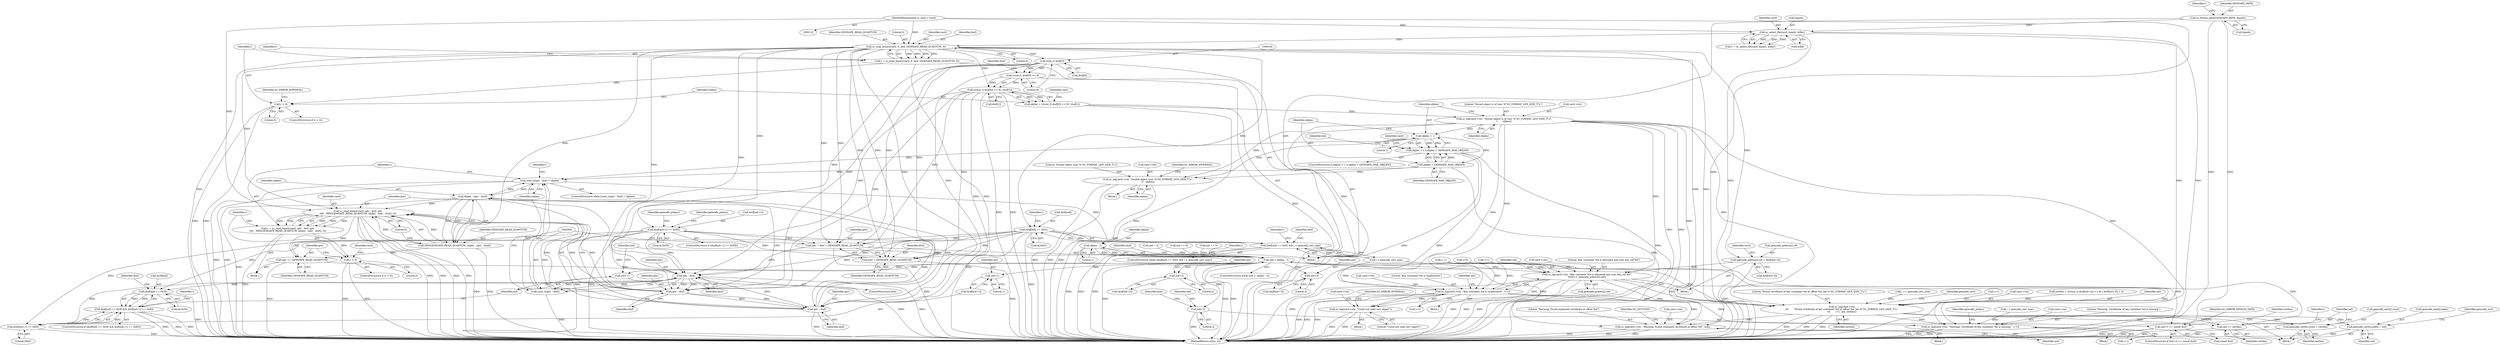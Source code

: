digraph "0_OpenSC_360e95d45ac4123255a4c796db96337f332160ad#diff-d643a0fa169471dbf2912f4866dc49c5_5@pointer" {
"1000148" [label="(Call,sc_read_binary(card, 0, ibuf, GEMSAFE_READ_QUANTUM, 0))"];
"1000131" [label="(Call,sc_select_file(card, &path, &file))"];
"1000111" [label="(MethodParameterIn,sc_card_t *card)"];
"1000125" [label="(Call,sc_format_path(GEMSAFE_PATH, &path))"];
"1000146" [label="(Call,r = sc_read_binary(card, 0, ibuf, GEMSAFE_READ_QUANTUM, 0))"];
"1000155" [label="(Call,r < 0)"];
"1000164" [label="(Call,(size_t) ibuf[0])"];
"1000163" [label="(Call,((size_t) ibuf[0]) << 8)"];
"1000162" [label="(Call,(((size_t) ibuf[0]) << 8) | ibuf[1])"];
"1000160" [label="(Call,objlen = (((size_t) ibuf[0]) << 8) | ibuf[1])"];
"1000173" [label="(Call,sc_log(card->ctx, \"Stored object is of size: %\"SC_FORMAT_LEN_SIZE_T\"u\",\n\t       objlen))"];
"1000181" [label="(Call,objlen < 1)"];
"1000180" [label="(Call,objlen < 1 || objlen > GEMSAFE_MAX_OBJLEN)"];
"1000184" [label="(Call,objlen > GEMSAFE_MAX_OBJLEN)"];
"1000188" [label="(Call,sc_log(card->ctx, \"Invalid object size: %\"SC_FORMAT_LEN_SIZE_T\"u\",\n\t\t   objlen))"];
"1000302" [label="(Call,(size_t)(iptr - ibuf) < objlen)"];
"1000320" [label="(Call,objlen - (iptr - ibuf))"];
"1000312" [label="(Call,sc_read_binary(card, iptr - ibuf, iptr,\n\t\t\t\t   MIN(GEMSAFE_READ_QUANTUM, objlen - (iptr - ibuf)), 0))"];
"1000310" [label="(Call,r = sc_read_binary(card, iptr - ibuf, iptr,\n\t\t\t\t   MIN(GEMSAFE_READ_QUANTUM, objlen - (iptr - ibuf)), 0))"];
"1000327" [label="(Call,r < 0)"];
"1000338" [label="(Call,iptr += GEMSAFE_READ_QUANTUM)"];
"1000305" [label="(Call,iptr - ibuf)"];
"1000303" [label="(Call,(size_t)(iptr - ibuf))"];
"1000314" [label="(Call,iptr - ibuf)"];
"1000322" [label="(Call,iptr - ibuf)"];
"1000353" [label="(Call,ibuf[ind] == 0x30)"];
"1000352" [label="(Call,ibuf[ind] == 0x30 && ibuf[ind+1] == 0x82)"];
"1000358" [label="(Call,ibuf[ind+1] == 0x82)"];
"1000318" [label="(Call,MIN(GEMSAFE_READ_QUANTUM, objlen - (iptr - ibuf)))"];
"1000347" [label="(Call,objlen - 1)"];
"1000345" [label="(Call,ind < objlen - 1)"];
"1000361" [label="(Call,ind+1)"];
"1000385" [label="(Call,sc_log(card->ctx, \"Warning: Found orphaned certificate at offset %d\", ind))"];
"1000394" [label="(Call,ind+3 >= sizeof ibuf)"];
"1000395" [label="(Call,ind+3)"];
"1000411" [label="(Call,ind+2)"];
"1000417" [label="(Call,ind+3)"];
"1000421" [label="(Call,sc_log(card->ctx,\n\t\t\t       \"Found certificate of key container %d at offset %d, len %\"SC_FORMAT_LEN_SIZE_T\"u\",\n\t\t\t       i+1, ind, certlen))"];
"1000431" [label="(Call,gemsafe_cert[i].index = ind)"];
"1000438" [label="(Call,gemsafe_cert[i].count = certlen)"];
"1000445" [label="(Call,ind += certlen)"];
"1000467" [label="(Call,sc_log(card->ctx, \"Warning: Certificate of key container %d is missing\", i+1))"];
"1000451" [label="(Call,ind++)"];
"1000230" [label="(Call,sc_log(card->ctx, \"Key container %d is allocated and uses key_ref %d\",\n\t\t\t\t\ti+1, gemsafe_prkeys[i].ref))"];
"1000262" [label="(Call,sc_log(card->ctx, \"Key container %d is unallocated\", i+1))"];
"1000331" [label="(Call,sc_log(card->ctx, \"Could not read cert object\"))"];
"1000296" [label="(Call,iptr = ibuf + GEMSAFE_READ_QUANTUM)"];
"1000298" [label="(Call,ibuf + GEMSAFE_READ_QUANTUM)"];
"1000201" [label="(Call,ibuf[ind] == 0x01)"];
"1000200" [label="(Call,ibuf[ind] == 0x01 && i < gemsafe_cert_max)"];
"1000211" [label="(Call,ibuf[ind+1] == 0xFE)"];
"1000219" [label="(Call,gemsafe_prkeys[i].ref = ibuf[ind+4])"];
"1000309" [label="(Block,)"];
"1000360" [label="(Identifier,ibuf)"];
"1000438" [label="(Call,gemsafe_cert[i].count = certlen)"];
"1000146" [label="(Call,r = sc_read_binary(card, 0, ibuf, GEMSAFE_READ_QUANTUM, 0))"];
"1000339" [label="(Identifier,iptr)"];
"1000311" [label="(Identifier,r)"];
"1000386" [label="(Call,card->ctx)"];
"1000333" [label="(Identifier,card)"];
"1000332" [label="(Call,card->ctx)"];
"1000417" [label="(Call,ind+3)"];
"1000413" [label="(Literal,2)"];
"1000193" [label="(Identifier,objlen)"];
"1000183" [label="(Literal,1)"];
"1000186" [label="(Identifier,GEMSAFE_MAX_OBJLEN)"];
"1000335" [label="(Literal,\"Could not read cert object\")"];
"1000419" [label="(Literal,3)"];
"1000170" [label="(Call,ibuf[1])"];
"1000422" [label="(Call,card->ctx)"];
"1000234" [label="(Literal,\"Key container %d is allocated and uses key_ref %d\")"];
"1000150" [label="(Literal,0)"];
"1000330" [label="(Block,)"];
"1000364" [label="(Literal,0x82)"];
"1000163" [label="(Call,((size_t) ibuf[0]) << 8)"];
"1000271" [label="(Identifier,ind)"];
"1000318" [label="(Call,MIN(GEMSAFE_READ_QUANTUM, objlen - (iptr - ibuf)))"];
"1000346" [label="(Identifier,ind)"];
"1000166" [label="(Call,ibuf[0])"];
"1000181" [label="(Call,objlen < 1)"];
"1000331" [label="(Call,sc_log(card->ctx, \"Could not read cert object\"))"];
"1000190" [label="(Identifier,card)"];
"1000159" [label="(Identifier,SC_ERROR_INTERNAL)"];
"1000403" [label="(Identifier,certlen)"];
"1000263" [label="(Call,card->ctx)"];
"1000225" [label="(Call,ibuf[ind+4])"];
"1000362" [label="(Identifier,ind)"];
"1000188" [label="(Call,sc_log(card->ctx, \"Invalid object size: %\"SC_FORMAT_LEN_SIZE_T\"u\",\n\t\t   objlen))"];
"1000112" [label="(Block,)"];
"1000351" [label="(ControlStructure,if (ibuf[ind] == 0x30 && ibuf[ind+1] == 0x82))"];
"1000447" [label="(Identifier,certlen)"];
"1000213" [label="(Identifier,ibuf)"];
"1000207" [label="(Identifier,i)"];
"1000251" [label="(Identifier,gemsafe_prkeys)"];
"1000179" [label="(ControlStructure,if (objlen < 1 || objlen > GEMSAFE_MAX_OBJLEN))"];
"1000205" [label="(Literal,0x01)"];
"1000431" [label="(Call,gemsafe_cert[i].index = ind)"];
"1000202" [label="(Call,ibuf[ind])"];
"1000201" [label="(Call,ibuf[ind] == 0x01)"];
"1000133" [label="(Call,&path)"];
"1000154" [label="(ControlStructure,if (r < 0))"];
"1000421" [label="(Call,sc_log(card->ctx,\n\t\t\t       \"Found certificate of key container %d at offset %d, len %\"SC_FORMAT_LEN_SIZE_T\"u\",\n\t\t\t       i+1, ind, certlen))"];
"1000439" [label="(Call,gemsafe_cert[i].count)"];
"1000347" [label="(Call,objlen - 1)"];
"1000219" [label="(Call,gemsafe_prkeys[i].ref = ibuf[ind+4])"];
"1000130" [label="(Identifier,r)"];
"1000192" [label="(Literal,\"Invalid object size: %\"SC_FORMAT_LEN_SIZE_T\"u\")"];
"1000418" [label="(Identifier,ind)"];
"1000491" [label="(MethodReturn,static int)"];
"1000472" [label="(Call,i+1)"];
"1000277" [label="(Identifier,i)"];
"1000455" [label="(Identifier,i)"];
"1000326" [label="(ControlStructure,if (r < 0))"];
"1000398" [label="(Call,sizeof ibuf)"];
"1000322" [label="(Call,iptr - ibuf)"];
"1000212" [label="(Call,ibuf[ind+1])"];
"1000189" [label="(Call,card->ctx)"];
"1000393" [label="(ControlStructure,if (ind+3 >= sizeof ibuf))"];
"1000222" [label="(Identifier,gemsafe_prkeys)"];
"1000352" [label="(Call,ibuf[ind] == 0x30 && ibuf[ind+1] == 0x82)"];
"1000315" [label="(Identifier,iptr)"];
"1000296" [label="(Call,iptr = ibuf + GEMSAFE_READ_QUANTUM)"];
"1000445" [label="(Call,ind += certlen)"];
"1000175" [label="(Identifier,card)"];
"1000164" [label="(Call,(size_t) ibuf[0])"];
"1000338" [label="(Call,iptr += GEMSAFE_READ_QUANTUM)"];
"1000355" [label="(Identifier,ibuf)"];
"1000206" [label="(Call,i < gemsafe_cert_max)"];
"1000305" [label="(Call,iptr - ibuf)"];
"1000273" [label="(Call,i++)"];
"1000147" [label="(Identifier,r)"];
"1000451" [label="(Call,ind++)"];
"1000230" [label="(Call,sc_log(card->ctx, \"Key container %d is allocated and uses key_ref %d\",\n\t\t\t\t\ti+1, gemsafe_prkeys[i].ref))"];
"1000297" [label="(Identifier,iptr)"];
"1000415" [label="(Call,ibuf[ind+3])"];
"1000312" [label="(Call,sc_read_binary(card, iptr - ibuf, iptr,\n\t\t\t\t   MIN(GEMSAFE_READ_QUANTUM, objlen - (iptr - ibuf)), 0))"];
"1000359" [label="(Call,ibuf[ind+1])"];
"1000196" [label="(Call,ind = 2)"];
"1000411" [label="(Call,ind+2)"];
"1000394" [label="(Call,ind+3 >= sizeof ibuf)"];
"1000157" [label="(Literal,0)"];
"1000402" [label="(Call,certlen = ((((size_t) ibuf[ind+2]) << 8) | ibuf[ind+3]) + 4)"];
"1000363" [label="(Literal,1)"];
"1000450" [label="(ControlStructure,else)"];
"1000211" [label="(Call,ibuf[ind+1] == 0xFE)"];
"1000153" [label="(Literal,0)"];
"1000349" [label="(Literal,1)"];
"1000173" [label="(Call,sc_log(card->ctx, \"Stored object is of size: %\"SC_FORMAT_LEN_SIZE_T\"u\",\n\t       objlen))"];
"1000156" [label="(Identifier,r)"];
"1000429" [label="(Identifier,ind)"];
"1000316" [label="(Identifier,ibuf)"];
"1000262" [label="(Call,sc_log(card->ctx, \"Key container %d is unallocated\", i+1))"];
"1000210" [label="(ControlStructure,if (ibuf[ind+1] == 0xFE))"];
"1000182" [label="(Identifier,objlen)"];
"1000187" [label="(Block,)"];
"1000270" [label="(Call,ind += 8)"];
"1000131" [label="(Call,sc_select_file(card, &path, &file))"];
"1000302" [label="(Call,(size_t)(iptr - ibuf) < objlen)"];
"1000327" [label="(Call,r < 0)"];
"1000344" [label="(ControlStructure,while (ind < objlen - 1))"];
"1000185" [label="(Identifier,objlen)"];
"1000200" [label="(Call,ibuf[ind] == 0x01 && i < gemsafe_cert_max)"];
"1000232" [label="(Identifier,card)"];
"1000235" [label="(Call,i+1)"];
"1000161" [label="(Identifier,objlen)"];
"1000340" [label="(Identifier,GEMSAFE_READ_QUANTUM)"];
"1000354" [label="(Call,ibuf[ind])"];
"1000303" [label="(Call,(size_t)(iptr - ibuf))"];
"1000342" [label="(Identifier,i)"];
"1000319" [label="(Identifier,GEMSAFE_READ_QUANTUM)"];
"1000199" [label="(ControlStructure,while (ibuf[ind] == 0x01 && i < gemsafe_cert_max))"];
"1000155" [label="(Call,r < 0)"];
"1000122" [label="(Call,i=0)"];
"1000247" [label="(Block,)"];
"1000162" [label="(Call,(((size_t) ibuf[0]) << 8) | ibuf[1])"];
"1000425" [label="(Literal,\"Found certificate of key container %d at offset %d, len %\"SC_FORMAT_LEN_SIZE_T\"u\")"];
"1000218" [label="(Block,)"];
"1000177" [label="(Literal,\"Stored object is of size: %\"SC_FORMAT_LEN_SIZE_T\"u\")"];
"1000381" [label="(Call,i == gemsafe_cert_max)"];
"1000399" [label="(Identifier,ibuf)"];
"1000357" [label="(Literal,0x30)"];
"1000184" [label="(Call,objlen > GEMSAFE_MAX_OBJLEN)"];
"1000111" [label="(MethodParameterIn,sc_card_t *card)"];
"1000395" [label="(Call,ind+3)"];
"1000195" [label="(Identifier,SC_ERROR_INTERNAL)"];
"1000314" [label="(Call,iptr - ibuf)"];
"1000174" [label="(Call,card->ctx)"];
"1000308" [label="(Identifier,objlen)"];
"1000324" [label="(Identifier,ibuf)"];
"1000452" [label="(Identifier,ind)"];
"1000432" [label="(Call,gemsafe_cert[i].index)"];
"1000358" [label="(Call,ibuf[ind+1] == 0x82)"];
"1000437" [label="(Identifier,ind)"];
"1000267" [label="(Call,i+1)"];
"1000466" [label="(Block,)"];
"1000298" [label="(Call,ibuf + GEMSAFE_READ_QUANTUM)"];
"1000171" [label="(Identifier,ibuf)"];
"1000397" [label="(Literal,3)"];
"1000238" [label="(Call,gemsafe_prkeys[i].ref)"];
"1000323" [label="(Identifier,iptr)"];
"1000365" [label="(Block,)"];
"1000149" [label="(Identifier,card)"];
"1000151" [label="(Identifier,ibuf)"];
"1000129" [label="(Call,r = sc_select_file(card, &path, &file))"];
"1000313" [label="(Identifier,card)"];
"1000361" [label="(Call,ind+1)"];
"1000160" [label="(Call,objlen = (((size_t) ibuf[0]) << 8) | ibuf[1])"];
"1000369" [label="(Identifier,i)"];
"1000266" [label="(Literal,\"Key container %d is unallocated\")"];
"1000389" [label="(Literal,\"Warning: Found orphaned certificate at offset %d\")"];
"1000446" [label="(Identifier,ind)"];
"1000300" [label="(Identifier,GEMSAFE_READ_QUANTUM)"];
"1000317" [label="(Identifier,iptr)"];
"1000348" [label="(Identifier,objlen)"];
"1000329" [label="(Literal,0)"];
"1000353" [label="(Call,ibuf[ind] == 0x30)"];
"1000444" [label="(Identifier,certlen)"];
"1000244" [label="(Identifier,ind)"];
"1000320" [label="(Call,objlen - (iptr - ibuf))"];
"1000467" [label="(Call,sc_log(card->ctx, \"Warning: Certificate of key container %d is missing\", i+1))"];
"1000197" [label="(Identifier,ind)"];
"1000306" [label="(Identifier,iptr)"];
"1000434" [label="(Identifier,gemsafe_cert)"];
"1000385" [label="(Call,sc_log(card->ctx, \"Warning: Found orphaned certificate at offset %d\", ind))"];
"1000152" [label="(Identifier,GEMSAFE_READ_QUANTUM)"];
"1000126" [label="(Identifier,GEMSAFE_PATH)"];
"1000299" [label="(Identifier,ibuf)"];
"1000243" [label="(Call,ind += 9)"];
"1000325" [label="(Literal,0)"];
"1000180" [label="(Call,objlen < 1 || objlen > GEMSAFE_MAX_OBJLEN)"];
"1000127" [label="(Call,&path)"];
"1000321" [label="(Identifier,objlen)"];
"1000148" [label="(Call,sc_read_binary(card, 0, ibuf, GEMSAFE_READ_QUANTUM, 0))"];
"1000125" [label="(Call,sc_format_path(GEMSAFE_PATH, &path))"];
"1000132" [label="(Identifier,card)"];
"1000401" [label="(Identifier,SC_ERROR_INVALID_DATA)"];
"1000478" [label="(Identifier,gemsafe_prkeys)"];
"1000135" [label="(Call,&file)"];
"1000384" [label="(Block,)"];
"1000178" [label="(Identifier,objlen)"];
"1000396" [label="(Identifier,ind)"];
"1000449" [label="(Identifier,i)"];
"1000220" [label="(Call,gemsafe_prkeys[i].ref)"];
"1000390" [label="(Identifier,ind)"];
"1000454" [label="(Call,i < gemsafe_cert_max)"];
"1000441" [label="(Identifier,gemsafe_cert)"];
"1000307" [label="(Identifier,ibuf)"];
"1000328" [label="(Identifier,r)"];
"1000468" [label="(Call,card->ctx)"];
"1000169" [label="(Literal,8)"];
"1000301" [label="(ControlStructure,while ((size_t)(iptr - ibuf) < objlen))"];
"1000426" [label="(Call,i+1)"];
"1000231" [label="(Call,card->ctx)"];
"1000430" [label="(Identifier,certlen)"];
"1000471" [label="(Literal,\"Warning: Certificate of key container %d is missing\")"];
"1000337" [label="(Identifier,SC_ERROR_INTERNAL)"];
"1000310" [label="(Call,r = sc_read_binary(card, iptr - ibuf, iptr,\n\t\t\t\t   MIN(GEMSAFE_READ_QUANTUM, objlen - (iptr - ibuf)), 0))"];
"1000409" [label="(Call,ibuf[ind+2])"];
"1000345" [label="(Call,ind < objlen - 1)"];
"1000392" [label="(Identifier,SC_SUCCESS)"];
"1000217" [label="(Literal,0xFE)"];
"1000412" [label="(Identifier,ind)"];
"1000148" -> "1000146"  [label="AST: "];
"1000148" -> "1000153"  [label="CFG: "];
"1000149" -> "1000148"  [label="AST: "];
"1000150" -> "1000148"  [label="AST: "];
"1000151" -> "1000148"  [label="AST: "];
"1000152" -> "1000148"  [label="AST: "];
"1000153" -> "1000148"  [label="AST: "];
"1000146" -> "1000148"  [label="CFG: "];
"1000148" -> "1000491"  [label="DDG: "];
"1000148" -> "1000491"  [label="DDG: "];
"1000148" -> "1000491"  [label="DDG: "];
"1000148" -> "1000146"  [label="DDG: "];
"1000148" -> "1000146"  [label="DDG: "];
"1000148" -> "1000146"  [label="DDG: "];
"1000148" -> "1000146"  [label="DDG: "];
"1000131" -> "1000148"  [label="DDG: "];
"1000111" -> "1000148"  [label="DDG: "];
"1000148" -> "1000164"  [label="DDG: "];
"1000148" -> "1000162"  [label="DDG: "];
"1000148" -> "1000201"  [label="DDG: "];
"1000148" -> "1000211"  [label="DDG: "];
"1000148" -> "1000219"  [label="DDG: "];
"1000148" -> "1000296"  [label="DDG: "];
"1000148" -> "1000296"  [label="DDG: "];
"1000148" -> "1000298"  [label="DDG: "];
"1000148" -> "1000298"  [label="DDG: "];
"1000148" -> "1000305"  [label="DDG: "];
"1000148" -> "1000312"  [label="DDG: "];
"1000148" -> "1000314"  [label="DDG: "];
"1000148" -> "1000318"  [label="DDG: "];
"1000148" -> "1000322"  [label="DDG: "];
"1000131" -> "1000129"  [label="AST: "];
"1000131" -> "1000135"  [label="CFG: "];
"1000132" -> "1000131"  [label="AST: "];
"1000133" -> "1000131"  [label="AST: "];
"1000135" -> "1000131"  [label="AST: "];
"1000129" -> "1000131"  [label="CFG: "];
"1000131" -> "1000491"  [label="DDG: "];
"1000131" -> "1000491"  [label="DDG: "];
"1000131" -> "1000491"  [label="DDG: "];
"1000131" -> "1000129"  [label="DDG: "];
"1000131" -> "1000129"  [label="DDG: "];
"1000131" -> "1000129"  [label="DDG: "];
"1000111" -> "1000131"  [label="DDG: "];
"1000125" -> "1000131"  [label="DDG: "];
"1000111" -> "1000110"  [label="AST: "];
"1000111" -> "1000491"  [label="DDG: "];
"1000111" -> "1000312"  [label="DDG: "];
"1000125" -> "1000112"  [label="AST: "];
"1000125" -> "1000127"  [label="CFG: "];
"1000126" -> "1000125"  [label="AST: "];
"1000127" -> "1000125"  [label="AST: "];
"1000130" -> "1000125"  [label="CFG: "];
"1000125" -> "1000491"  [label="DDG: "];
"1000125" -> "1000491"  [label="DDG: "];
"1000146" -> "1000112"  [label="AST: "];
"1000147" -> "1000146"  [label="AST: "];
"1000156" -> "1000146"  [label="CFG: "];
"1000146" -> "1000491"  [label="DDG: "];
"1000146" -> "1000155"  [label="DDG: "];
"1000155" -> "1000154"  [label="AST: "];
"1000155" -> "1000157"  [label="CFG: "];
"1000156" -> "1000155"  [label="AST: "];
"1000157" -> "1000155"  [label="AST: "];
"1000159" -> "1000155"  [label="CFG: "];
"1000161" -> "1000155"  [label="CFG: "];
"1000155" -> "1000491"  [label="DDG: "];
"1000155" -> "1000491"  [label="DDG: "];
"1000164" -> "1000163"  [label="AST: "];
"1000164" -> "1000166"  [label="CFG: "];
"1000165" -> "1000164"  [label="AST: "];
"1000166" -> "1000164"  [label="AST: "];
"1000169" -> "1000164"  [label="CFG: "];
"1000164" -> "1000491"  [label="DDG: "];
"1000164" -> "1000163"  [label="DDG: "];
"1000164" -> "1000296"  [label="DDG: "];
"1000164" -> "1000298"  [label="DDG: "];
"1000164" -> "1000305"  [label="DDG: "];
"1000164" -> "1000314"  [label="DDG: "];
"1000164" -> "1000322"  [label="DDG: "];
"1000163" -> "1000162"  [label="AST: "];
"1000163" -> "1000169"  [label="CFG: "];
"1000169" -> "1000163"  [label="AST: "];
"1000171" -> "1000163"  [label="CFG: "];
"1000163" -> "1000491"  [label="DDG: "];
"1000163" -> "1000162"  [label="DDG: "];
"1000163" -> "1000162"  [label="DDG: "];
"1000162" -> "1000160"  [label="AST: "];
"1000162" -> "1000170"  [label="CFG: "];
"1000170" -> "1000162"  [label="AST: "];
"1000160" -> "1000162"  [label="CFG: "];
"1000162" -> "1000491"  [label="DDG: "];
"1000162" -> "1000491"  [label="DDG: "];
"1000162" -> "1000160"  [label="DDG: "];
"1000162" -> "1000160"  [label="DDG: "];
"1000162" -> "1000296"  [label="DDG: "];
"1000162" -> "1000298"  [label="DDG: "];
"1000162" -> "1000305"  [label="DDG: "];
"1000162" -> "1000314"  [label="DDG: "];
"1000162" -> "1000322"  [label="DDG: "];
"1000160" -> "1000112"  [label="AST: "];
"1000161" -> "1000160"  [label="AST: "];
"1000175" -> "1000160"  [label="CFG: "];
"1000160" -> "1000491"  [label="DDG: "];
"1000160" -> "1000173"  [label="DDG: "];
"1000173" -> "1000112"  [label="AST: "];
"1000173" -> "1000178"  [label="CFG: "];
"1000174" -> "1000173"  [label="AST: "];
"1000177" -> "1000173"  [label="AST: "];
"1000178" -> "1000173"  [label="AST: "];
"1000182" -> "1000173"  [label="CFG: "];
"1000173" -> "1000491"  [label="DDG: "];
"1000173" -> "1000491"  [label="DDG: "];
"1000173" -> "1000181"  [label="DDG: "];
"1000173" -> "1000188"  [label="DDG: "];
"1000173" -> "1000230"  [label="DDG: "];
"1000173" -> "1000262"  [label="DDG: "];
"1000173" -> "1000331"  [label="DDG: "];
"1000173" -> "1000385"  [label="DDG: "];
"1000173" -> "1000421"  [label="DDG: "];
"1000173" -> "1000467"  [label="DDG: "];
"1000181" -> "1000180"  [label="AST: "];
"1000181" -> "1000183"  [label="CFG: "];
"1000182" -> "1000181"  [label="AST: "];
"1000183" -> "1000181"  [label="AST: "];
"1000185" -> "1000181"  [label="CFG: "];
"1000180" -> "1000181"  [label="CFG: "];
"1000181" -> "1000180"  [label="DDG: "];
"1000181" -> "1000180"  [label="DDG: "];
"1000181" -> "1000184"  [label="DDG: "];
"1000181" -> "1000188"  [label="DDG: "];
"1000181" -> "1000302"  [label="DDG: "];
"1000180" -> "1000179"  [label="AST: "];
"1000180" -> "1000184"  [label="CFG: "];
"1000184" -> "1000180"  [label="AST: "];
"1000190" -> "1000180"  [label="CFG: "];
"1000197" -> "1000180"  [label="CFG: "];
"1000180" -> "1000491"  [label="DDG: "];
"1000180" -> "1000491"  [label="DDG: "];
"1000180" -> "1000491"  [label="DDG: "];
"1000184" -> "1000180"  [label="DDG: "];
"1000184" -> "1000180"  [label="DDG: "];
"1000184" -> "1000186"  [label="CFG: "];
"1000185" -> "1000184"  [label="AST: "];
"1000186" -> "1000184"  [label="AST: "];
"1000184" -> "1000491"  [label="DDG: "];
"1000184" -> "1000188"  [label="DDG: "];
"1000184" -> "1000302"  [label="DDG: "];
"1000188" -> "1000187"  [label="AST: "];
"1000188" -> "1000193"  [label="CFG: "];
"1000189" -> "1000188"  [label="AST: "];
"1000192" -> "1000188"  [label="AST: "];
"1000193" -> "1000188"  [label="AST: "];
"1000195" -> "1000188"  [label="CFG: "];
"1000188" -> "1000491"  [label="DDG: "];
"1000188" -> "1000491"  [label="DDG: "];
"1000188" -> "1000491"  [label="DDG: "];
"1000302" -> "1000301"  [label="AST: "];
"1000302" -> "1000308"  [label="CFG: "];
"1000303" -> "1000302"  [label="AST: "];
"1000308" -> "1000302"  [label="AST: "];
"1000311" -> "1000302"  [label="CFG: "];
"1000342" -> "1000302"  [label="CFG: "];
"1000302" -> "1000491"  [label="DDG: "];
"1000302" -> "1000491"  [label="DDG: "];
"1000303" -> "1000302"  [label="DDG: "];
"1000320" -> "1000302"  [label="DDG: "];
"1000302" -> "1000320"  [label="DDG: "];
"1000302" -> "1000347"  [label="DDG: "];
"1000320" -> "1000318"  [label="AST: "];
"1000320" -> "1000322"  [label="CFG: "];
"1000321" -> "1000320"  [label="AST: "];
"1000322" -> "1000320"  [label="AST: "];
"1000318" -> "1000320"  [label="CFG: "];
"1000320" -> "1000491"  [label="DDG: "];
"1000320" -> "1000312"  [label="DDG: "];
"1000320" -> "1000318"  [label="DDG: "];
"1000320" -> "1000318"  [label="DDG: "];
"1000322" -> "1000320"  [label="DDG: "];
"1000322" -> "1000320"  [label="DDG: "];
"1000312" -> "1000310"  [label="AST: "];
"1000312" -> "1000325"  [label="CFG: "];
"1000313" -> "1000312"  [label="AST: "];
"1000314" -> "1000312"  [label="AST: "];
"1000317" -> "1000312"  [label="AST: "];
"1000318" -> "1000312"  [label="AST: "];
"1000325" -> "1000312"  [label="AST: "];
"1000310" -> "1000312"  [label="CFG: "];
"1000312" -> "1000491"  [label="DDG: "];
"1000312" -> "1000491"  [label="DDG: "];
"1000312" -> "1000491"  [label="DDG: "];
"1000312" -> "1000491"  [label="DDG: "];
"1000312" -> "1000310"  [label="DDG: "];
"1000312" -> "1000310"  [label="DDG: "];
"1000312" -> "1000310"  [label="DDG: "];
"1000312" -> "1000310"  [label="DDG: "];
"1000312" -> "1000310"  [label="DDG: "];
"1000314" -> "1000312"  [label="DDG: "];
"1000314" -> "1000312"  [label="DDG: "];
"1000322" -> "1000312"  [label="DDG: "];
"1000318" -> "1000312"  [label="DDG: "];
"1000318" -> "1000312"  [label="DDG: "];
"1000312" -> "1000338"  [label="DDG: "];
"1000310" -> "1000309"  [label="AST: "];
"1000311" -> "1000310"  [label="AST: "];
"1000328" -> "1000310"  [label="CFG: "];
"1000310" -> "1000491"  [label="DDG: "];
"1000310" -> "1000327"  [label="DDG: "];
"1000327" -> "1000326"  [label="AST: "];
"1000327" -> "1000329"  [label="CFG: "];
"1000328" -> "1000327"  [label="AST: "];
"1000329" -> "1000327"  [label="AST: "];
"1000333" -> "1000327"  [label="CFG: "];
"1000339" -> "1000327"  [label="CFG: "];
"1000327" -> "1000491"  [label="DDG: "];
"1000327" -> "1000491"  [label="DDG: "];
"1000338" -> "1000309"  [label="AST: "];
"1000338" -> "1000340"  [label="CFG: "];
"1000339" -> "1000338"  [label="AST: "];
"1000340" -> "1000338"  [label="AST: "];
"1000304" -> "1000338"  [label="CFG: "];
"1000338" -> "1000491"  [label="DDG: "];
"1000338" -> "1000305"  [label="DDG: "];
"1000318" -> "1000338"  [label="DDG: "];
"1000305" -> "1000303"  [label="AST: "];
"1000305" -> "1000307"  [label="CFG: "];
"1000306" -> "1000305"  [label="AST: "];
"1000307" -> "1000305"  [label="AST: "];
"1000303" -> "1000305"  [label="CFG: "];
"1000305" -> "1000491"  [label="DDG: "];
"1000305" -> "1000491"  [label="DDG: "];
"1000305" -> "1000303"  [label="DDG: "];
"1000305" -> "1000303"  [label="DDG: "];
"1000296" -> "1000305"  [label="DDG: "];
"1000211" -> "1000305"  [label="DDG: "];
"1000322" -> "1000305"  [label="DDG: "];
"1000201" -> "1000305"  [label="DDG: "];
"1000305" -> "1000314"  [label="DDG: "];
"1000305" -> "1000314"  [label="DDG: "];
"1000305" -> "1000353"  [label="DDG: "];
"1000305" -> "1000358"  [label="DDG: "];
"1000304" -> "1000303"  [label="AST: "];
"1000308" -> "1000303"  [label="CFG: "];
"1000303" -> "1000491"  [label="DDG: "];
"1000314" -> "1000316"  [label="CFG: "];
"1000315" -> "1000314"  [label="AST: "];
"1000316" -> "1000314"  [label="AST: "];
"1000317" -> "1000314"  [label="CFG: "];
"1000211" -> "1000314"  [label="DDG: "];
"1000201" -> "1000314"  [label="DDG: "];
"1000314" -> "1000322"  [label="DDG: "];
"1000314" -> "1000322"  [label="DDG: "];
"1000322" -> "1000324"  [label="CFG: "];
"1000323" -> "1000322"  [label="AST: "];
"1000324" -> "1000322"  [label="AST: "];
"1000322" -> "1000491"  [label="DDG: "];
"1000211" -> "1000322"  [label="DDG: "];
"1000201" -> "1000322"  [label="DDG: "];
"1000353" -> "1000352"  [label="AST: "];
"1000353" -> "1000357"  [label="CFG: "];
"1000354" -> "1000353"  [label="AST: "];
"1000357" -> "1000353"  [label="AST: "];
"1000360" -> "1000353"  [label="CFG: "];
"1000352" -> "1000353"  [label="CFG: "];
"1000353" -> "1000491"  [label="DDG: "];
"1000353" -> "1000352"  [label="DDG: "];
"1000353" -> "1000352"  [label="DDG: "];
"1000201" -> "1000353"  [label="DDG: "];
"1000352" -> "1000351"  [label="AST: "];
"1000352" -> "1000358"  [label="CFG: "];
"1000358" -> "1000352"  [label="AST: "];
"1000369" -> "1000352"  [label="CFG: "];
"1000452" -> "1000352"  [label="CFG: "];
"1000352" -> "1000491"  [label="DDG: "];
"1000352" -> "1000491"  [label="DDG: "];
"1000352" -> "1000491"  [label="DDG: "];
"1000358" -> "1000352"  [label="DDG: "];
"1000358" -> "1000352"  [label="DDG: "];
"1000358" -> "1000364"  [label="CFG: "];
"1000359" -> "1000358"  [label="AST: "];
"1000364" -> "1000358"  [label="AST: "];
"1000358" -> "1000491"  [label="DDG: "];
"1000211" -> "1000358"  [label="DDG: "];
"1000319" -> "1000318"  [label="AST: "];
"1000325" -> "1000318"  [label="CFG: "];
"1000318" -> "1000491"  [label="DDG: "];
"1000318" -> "1000491"  [label="DDG: "];
"1000347" -> "1000345"  [label="AST: "];
"1000347" -> "1000349"  [label="CFG: "];
"1000348" -> "1000347"  [label="AST: "];
"1000349" -> "1000347"  [label="AST: "];
"1000345" -> "1000347"  [label="CFG: "];
"1000347" -> "1000491"  [label="DDG: "];
"1000347" -> "1000345"  [label="DDG: "];
"1000347" -> "1000345"  [label="DDG: "];
"1000345" -> "1000344"  [label="AST: "];
"1000346" -> "1000345"  [label="AST: "];
"1000355" -> "1000345"  [label="CFG: "];
"1000455" -> "1000345"  [label="CFG: "];
"1000345" -> "1000491"  [label="DDG: "];
"1000345" -> "1000491"  [label="DDG: "];
"1000345" -> "1000491"  [label="DDG: "];
"1000196" -> "1000345"  [label="DDG: "];
"1000243" -> "1000345"  [label="DDG: "];
"1000270" -> "1000345"  [label="DDG: "];
"1000445" -> "1000345"  [label="DDG: "];
"1000451" -> "1000345"  [label="DDG: "];
"1000345" -> "1000361"  [label="DDG: "];
"1000345" -> "1000385"  [label="DDG: "];
"1000345" -> "1000394"  [label="DDG: "];
"1000345" -> "1000395"  [label="DDG: "];
"1000345" -> "1000411"  [label="DDG: "];
"1000345" -> "1000417"  [label="DDG: "];
"1000345" -> "1000421"  [label="DDG: "];
"1000345" -> "1000451"  [label="DDG: "];
"1000361" -> "1000359"  [label="AST: "];
"1000361" -> "1000363"  [label="CFG: "];
"1000362" -> "1000361"  [label="AST: "];
"1000363" -> "1000361"  [label="AST: "];
"1000359" -> "1000361"  [label="CFG: "];
"1000385" -> "1000384"  [label="AST: "];
"1000385" -> "1000390"  [label="CFG: "];
"1000386" -> "1000385"  [label="AST: "];
"1000389" -> "1000385"  [label="AST: "];
"1000390" -> "1000385"  [label="AST: "];
"1000392" -> "1000385"  [label="CFG: "];
"1000385" -> "1000491"  [label="DDG: "];
"1000385" -> "1000491"  [label="DDG: "];
"1000385" -> "1000491"  [label="DDG: "];
"1000230" -> "1000385"  [label="DDG: "];
"1000262" -> "1000385"  [label="DDG: "];
"1000421" -> "1000385"  [label="DDG: "];
"1000394" -> "1000393"  [label="AST: "];
"1000394" -> "1000398"  [label="CFG: "];
"1000395" -> "1000394"  [label="AST: "];
"1000398" -> "1000394"  [label="AST: "];
"1000401" -> "1000394"  [label="CFG: "];
"1000403" -> "1000394"  [label="CFG: "];
"1000394" -> "1000491"  [label="DDG: "];
"1000394" -> "1000491"  [label="DDG: "];
"1000395" -> "1000397"  [label="CFG: "];
"1000396" -> "1000395"  [label="AST: "];
"1000397" -> "1000395"  [label="AST: "];
"1000399" -> "1000395"  [label="CFG: "];
"1000395" -> "1000491"  [label="DDG: "];
"1000411" -> "1000409"  [label="AST: "];
"1000411" -> "1000413"  [label="CFG: "];
"1000412" -> "1000411"  [label="AST: "];
"1000413" -> "1000411"  [label="AST: "];
"1000409" -> "1000411"  [label="CFG: "];
"1000417" -> "1000415"  [label="AST: "];
"1000417" -> "1000419"  [label="CFG: "];
"1000418" -> "1000417"  [label="AST: "];
"1000419" -> "1000417"  [label="AST: "];
"1000415" -> "1000417"  [label="CFG: "];
"1000421" -> "1000365"  [label="AST: "];
"1000421" -> "1000430"  [label="CFG: "];
"1000422" -> "1000421"  [label="AST: "];
"1000425" -> "1000421"  [label="AST: "];
"1000426" -> "1000421"  [label="AST: "];
"1000429" -> "1000421"  [label="AST: "];
"1000430" -> "1000421"  [label="AST: "];
"1000434" -> "1000421"  [label="CFG: "];
"1000421" -> "1000491"  [label="DDG: "];
"1000421" -> "1000491"  [label="DDG: "];
"1000421" -> "1000491"  [label="DDG: "];
"1000230" -> "1000421"  [label="DDG: "];
"1000262" -> "1000421"  [label="DDG: "];
"1000381" -> "1000421"  [label="DDG: "];
"1000402" -> "1000421"  [label="DDG: "];
"1000421" -> "1000431"  [label="DDG: "];
"1000421" -> "1000438"  [label="DDG: "];
"1000421" -> "1000445"  [label="DDG: "];
"1000421" -> "1000445"  [label="DDG: "];
"1000421" -> "1000467"  [label="DDG: "];
"1000431" -> "1000365"  [label="AST: "];
"1000431" -> "1000437"  [label="CFG: "];
"1000432" -> "1000431"  [label="AST: "];
"1000437" -> "1000431"  [label="AST: "];
"1000441" -> "1000431"  [label="CFG: "];
"1000431" -> "1000491"  [label="DDG: "];
"1000438" -> "1000365"  [label="AST: "];
"1000438" -> "1000444"  [label="CFG: "];
"1000439" -> "1000438"  [label="AST: "];
"1000444" -> "1000438"  [label="AST: "];
"1000446" -> "1000438"  [label="CFG: "];
"1000438" -> "1000491"  [label="DDG: "];
"1000445" -> "1000365"  [label="AST: "];
"1000445" -> "1000447"  [label="CFG: "];
"1000446" -> "1000445"  [label="AST: "];
"1000447" -> "1000445"  [label="AST: "];
"1000449" -> "1000445"  [label="CFG: "];
"1000445" -> "1000491"  [label="DDG: "];
"1000467" -> "1000466"  [label="AST: "];
"1000467" -> "1000472"  [label="CFG: "];
"1000468" -> "1000467"  [label="AST: "];
"1000471" -> "1000467"  [label="AST: "];
"1000472" -> "1000467"  [label="AST: "];
"1000478" -> "1000467"  [label="CFG: "];
"1000467" -> "1000491"  [label="DDG: "];
"1000467" -> "1000491"  [label="DDG: "];
"1000467" -> "1000491"  [label="DDG: "];
"1000230" -> "1000467"  [label="DDG: "];
"1000262" -> "1000467"  [label="DDG: "];
"1000454" -> "1000467"  [label="DDG: "];
"1000451" -> "1000450"  [label="AST: "];
"1000451" -> "1000452"  [label="CFG: "];
"1000452" -> "1000451"  [label="AST: "];
"1000346" -> "1000451"  [label="CFG: "];
"1000230" -> "1000218"  [label="AST: "];
"1000230" -> "1000238"  [label="CFG: "];
"1000231" -> "1000230"  [label="AST: "];
"1000234" -> "1000230"  [label="AST: "];
"1000235" -> "1000230"  [label="AST: "];
"1000238" -> "1000230"  [label="AST: "];
"1000244" -> "1000230"  [label="CFG: "];
"1000230" -> "1000491"  [label="DDG: "];
"1000230" -> "1000491"  [label="DDG: "];
"1000230" -> "1000491"  [label="DDG: "];
"1000230" -> "1000491"  [label="DDG: "];
"1000262" -> "1000230"  [label="DDG: "];
"1000122" -> "1000230"  [label="DDG: "];
"1000273" -> "1000230"  [label="DDG: "];
"1000206" -> "1000230"  [label="DDG: "];
"1000219" -> "1000230"  [label="DDG: "];
"1000230" -> "1000262"  [label="DDG: "];
"1000230" -> "1000331"  [label="DDG: "];
"1000262" -> "1000247"  [label="AST: "];
"1000262" -> "1000267"  [label="CFG: "];
"1000263" -> "1000262"  [label="AST: "];
"1000266" -> "1000262"  [label="AST: "];
"1000267" -> "1000262"  [label="AST: "];
"1000271" -> "1000262"  [label="CFG: "];
"1000262" -> "1000491"  [label="DDG: "];
"1000262" -> "1000491"  [label="DDG: "];
"1000262" -> "1000491"  [label="DDG: "];
"1000122" -> "1000262"  [label="DDG: "];
"1000273" -> "1000262"  [label="DDG: "];
"1000206" -> "1000262"  [label="DDG: "];
"1000262" -> "1000331"  [label="DDG: "];
"1000331" -> "1000330"  [label="AST: "];
"1000331" -> "1000335"  [label="CFG: "];
"1000332" -> "1000331"  [label="AST: "];
"1000335" -> "1000331"  [label="AST: "];
"1000337" -> "1000331"  [label="CFG: "];
"1000331" -> "1000491"  [label="DDG: "];
"1000331" -> "1000491"  [label="DDG: "];
"1000296" -> "1000112"  [label="AST: "];
"1000296" -> "1000298"  [label="CFG: "];
"1000297" -> "1000296"  [label="AST: "];
"1000298" -> "1000296"  [label="AST: "];
"1000304" -> "1000296"  [label="CFG: "];
"1000296" -> "1000491"  [label="DDG: "];
"1000211" -> "1000296"  [label="DDG: "];
"1000201" -> "1000296"  [label="DDG: "];
"1000298" -> "1000300"  [label="CFG: "];
"1000299" -> "1000298"  [label="AST: "];
"1000300" -> "1000298"  [label="AST: "];
"1000298" -> "1000491"  [label="DDG: "];
"1000211" -> "1000298"  [label="DDG: "];
"1000201" -> "1000298"  [label="DDG: "];
"1000201" -> "1000200"  [label="AST: "];
"1000201" -> "1000205"  [label="CFG: "];
"1000202" -> "1000201"  [label="AST: "];
"1000205" -> "1000201"  [label="AST: "];
"1000207" -> "1000201"  [label="CFG: "];
"1000200" -> "1000201"  [label="CFG: "];
"1000201" -> "1000491"  [label="DDG: "];
"1000201" -> "1000200"  [label="DDG: "];
"1000201" -> "1000200"  [label="DDG: "];
"1000200" -> "1000199"  [label="AST: "];
"1000200" -> "1000206"  [label="CFG: "];
"1000206" -> "1000200"  [label="AST: "];
"1000213" -> "1000200"  [label="CFG: "];
"1000277" -> "1000200"  [label="CFG: "];
"1000200" -> "1000491"  [label="DDG: "];
"1000200" -> "1000491"  [label="DDG: "];
"1000206" -> "1000200"  [label="DDG: "];
"1000206" -> "1000200"  [label="DDG: "];
"1000211" -> "1000210"  [label="AST: "];
"1000211" -> "1000217"  [label="CFG: "];
"1000212" -> "1000211"  [label="AST: "];
"1000217" -> "1000211"  [label="AST: "];
"1000222" -> "1000211"  [label="CFG: "];
"1000251" -> "1000211"  [label="CFG: "];
"1000211" -> "1000491"  [label="DDG: "];
"1000211" -> "1000491"  [label="DDG: "];
"1000219" -> "1000218"  [label="AST: "];
"1000219" -> "1000225"  [label="CFG: "];
"1000220" -> "1000219"  [label="AST: "];
"1000225" -> "1000219"  [label="AST: "];
"1000232" -> "1000219"  [label="CFG: "];
"1000219" -> "1000491"  [label="DDG: "];
}
